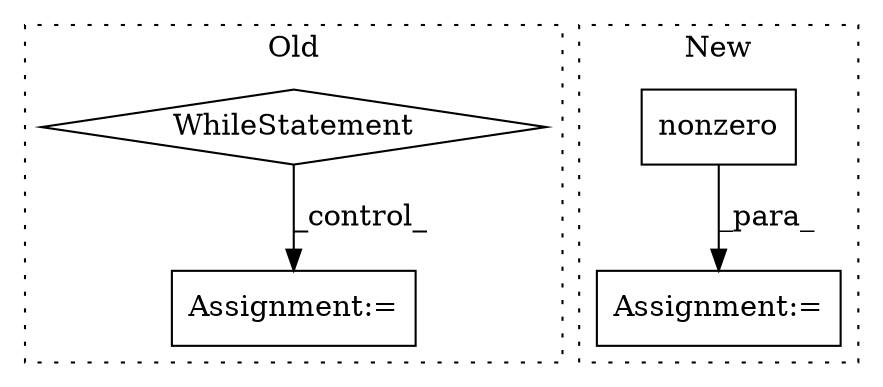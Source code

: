 digraph G {
subgraph cluster0 {
1 [label="WhileStatement" a="61" s="661,675" l="7,2" shape="diamond"];
3 [label="Assignment:=" a="7" s="685,777" l="57,2" shape="box"];
label = "Old";
style="dotted";
}
subgraph cluster1 {
2 [label="nonzero" a="32" s="589,608" l="8,1" shape="box"];
4 [label="Assignment:=" a="7" s="581" l="2" shape="box"];
label = "New";
style="dotted";
}
1 -> 3 [label="_control_"];
2 -> 4 [label="_para_"];
}